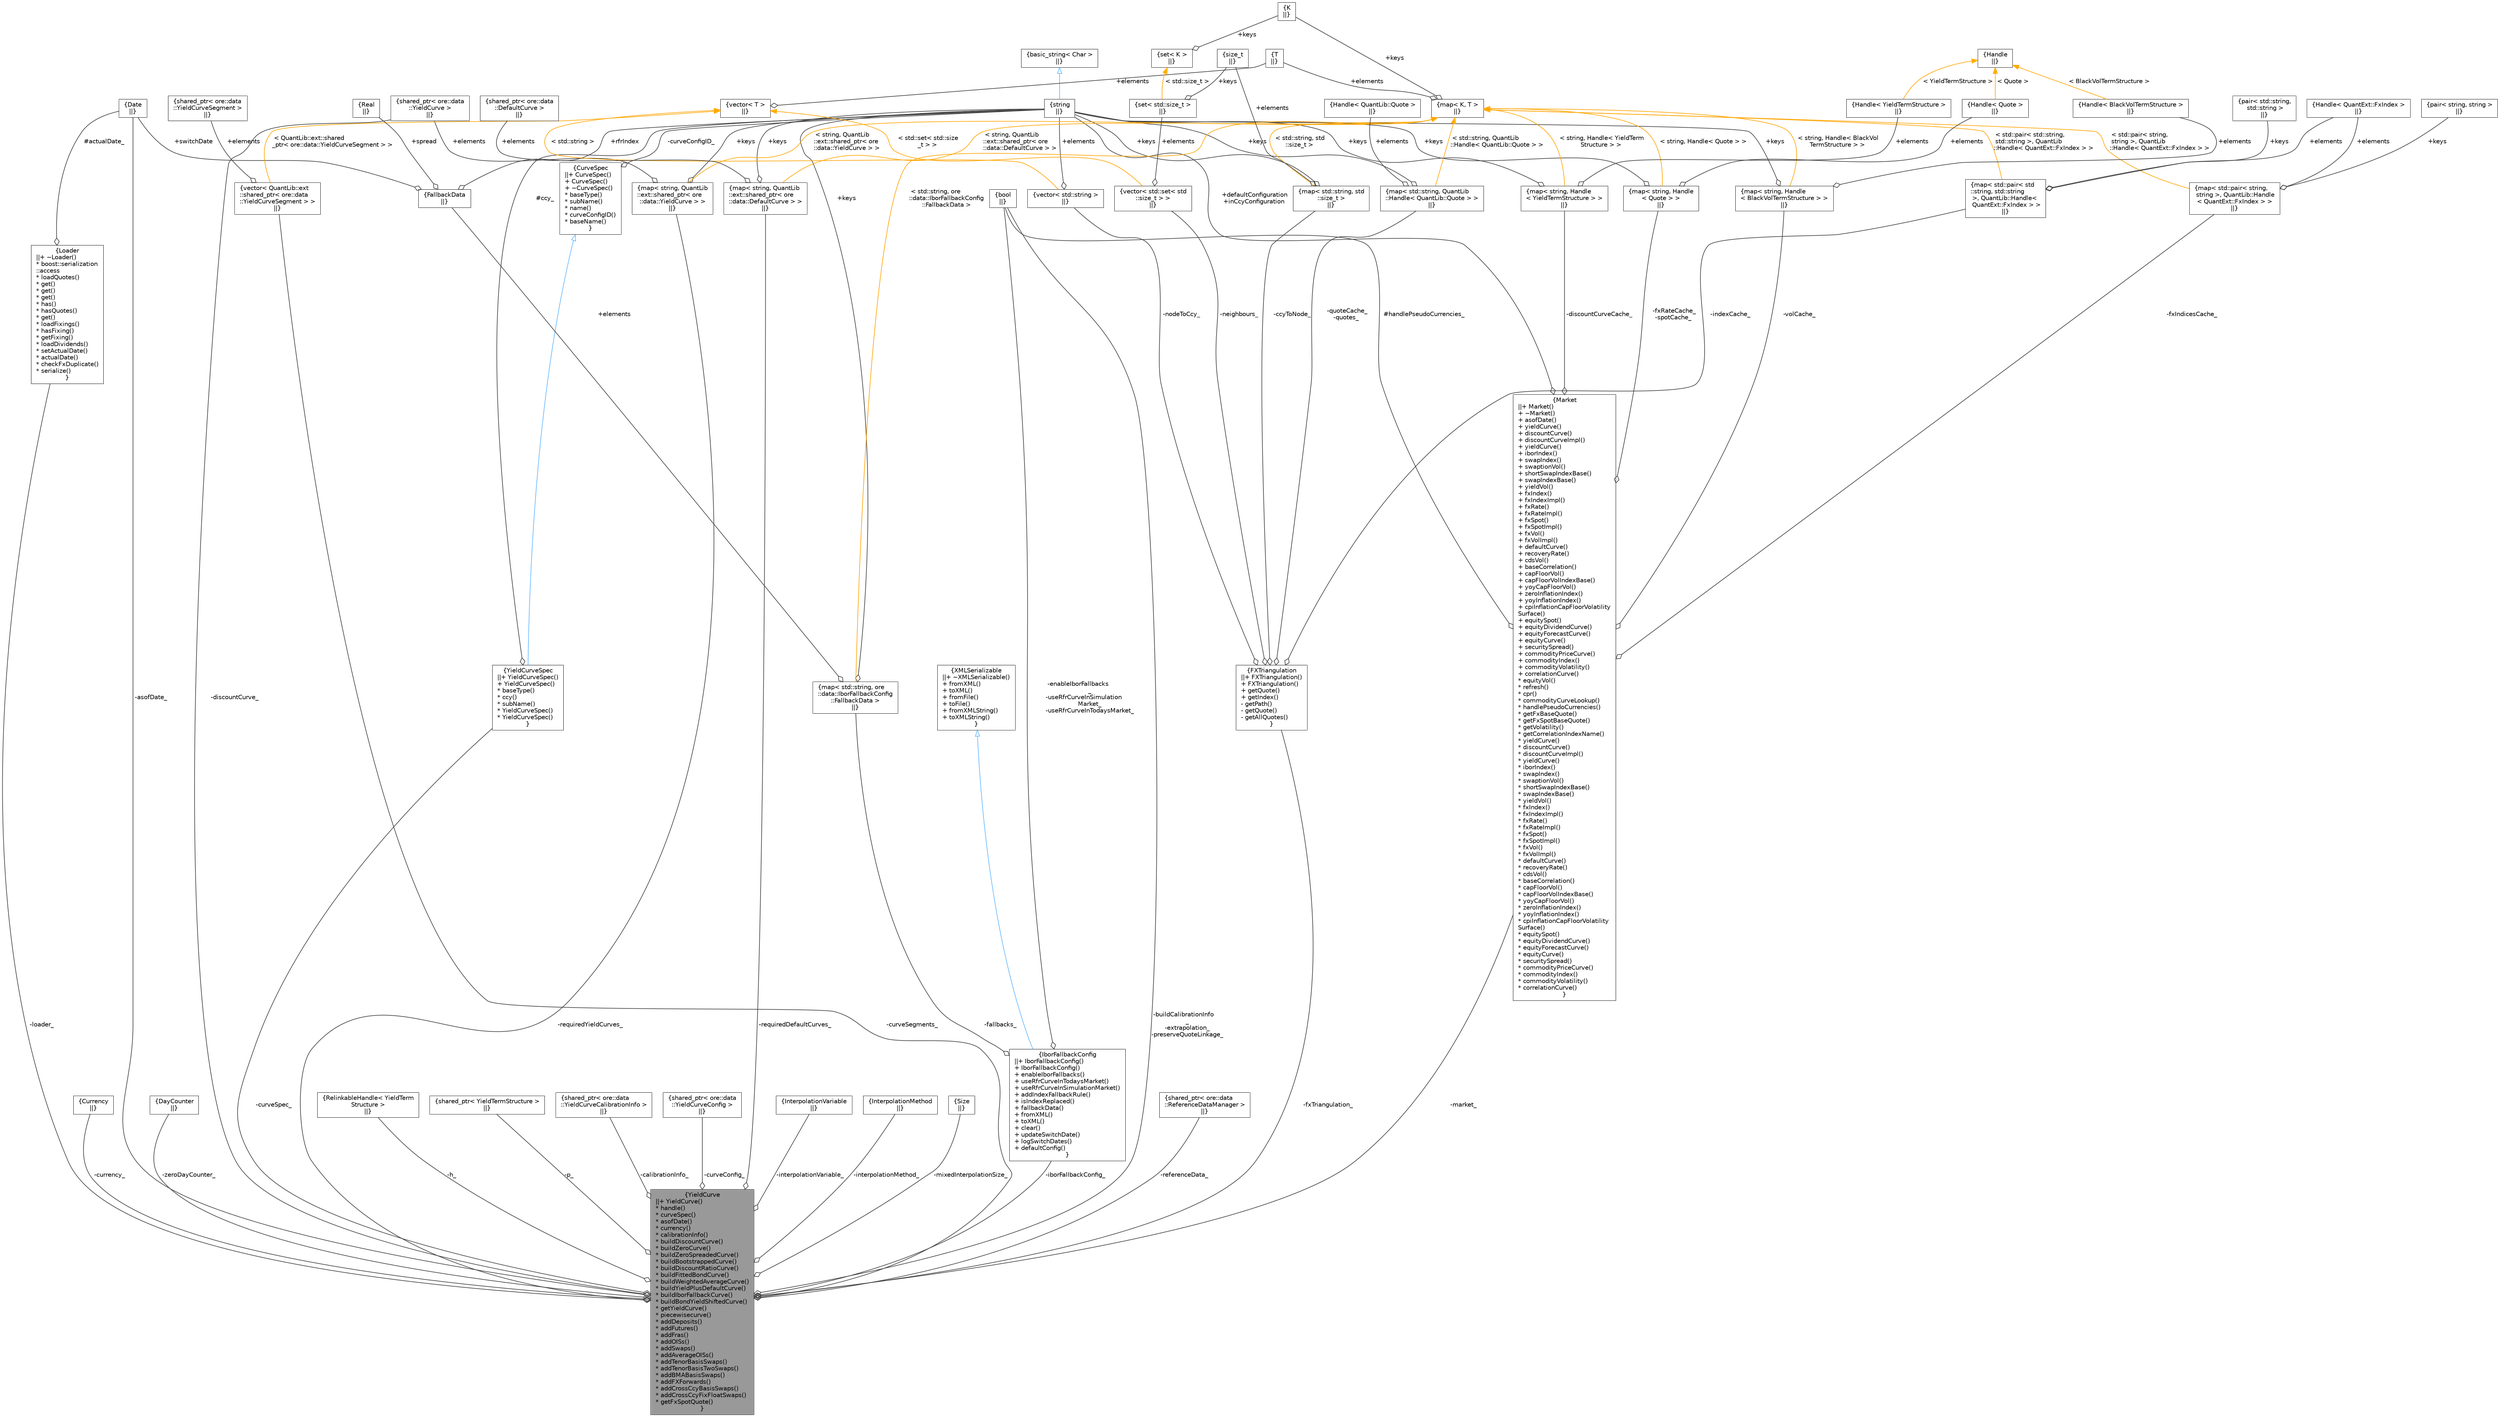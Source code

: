 digraph "YieldCurve"
{
 // INTERACTIVE_SVG=YES
 // LATEX_PDF_SIZE
  bgcolor="transparent";
  edge [fontname=Helvetica,fontsize=10,labelfontname=Helvetica,labelfontsize=10];
  node [fontname=Helvetica,fontsize=10,shape=box,height=0.2,width=0.4];
  Node1 [label="{YieldCurve\n||+ YieldCurve()\l* handle()\l* curveSpec()\l* asofDate()\l* currency()\l* calibrationInfo()\l* buildDiscountCurve()\l* buildZeroCurve()\l* buildZeroSpreadedCurve()\l* buildBootstrappedCurve()\l* buildDiscountRatioCurve()\l* buildFittedBondCurve()\l* buildWeightedAverageCurve()\l* buildYieldPlusDefaultCurve()\l* buildIborFallbackCurve()\l* buildBondYieldShiftedCurve()\l* getYieldCurve()\l* piecewisecurve()\l* addDeposits()\l* addFutures()\l* addFras()\l* addOISs()\l* addSwaps()\l* addAverageOISs()\l* addTenorBasisSwaps()\l* addTenorBasisTwoSwaps()\l* addBMABasisSwaps()\l* addFXForwards()\l* addCrossCcyBasisSwaps()\l* addCrossCcyFixFloatSwaps()\l* getFxSpotQuote()\l}",height=0.2,width=0.4,color="gray40", fillcolor="grey60", style="filled", fontcolor="black",tooltip="Wrapper class for building yield term structures."];
  Node2 -> Node1 [color="grey25",style="solid",label=" -asofDate_" ,arrowhead="odiamond"];
  Node2 [label="{Date\n||}",height=0.2,width=0.4,color="gray40", fillcolor="white", style="filled",tooltip=" "];
  Node3 -> Node1 [color="grey25",style="solid",label=" -currency_" ,arrowhead="odiamond"];
  Node3 [label="{Currency\n||}",height=0.2,width=0.4,color="gray40", fillcolor="white", style="filled",tooltip=" "];
  Node4 -> Node1 [color="grey25",style="solid",label=" -curveSpec_" ,arrowhead="odiamond"];
  Node4 [label="{YieldCurveSpec\n||+ YieldCurveSpec()\l+ YieldCurveSpec()\l* baseType()\l* ccy()\l* subName()\l* YieldCurveSpec()\l* YieldCurveSpec()\l}",height=0.2,width=0.4,color="gray40", fillcolor="white", style="filled",URL="$classore_1_1data_1_1_yield_curve_spec.html",tooltip="Yield curve description."];
  Node5 -> Node4 [dir="back",color="steelblue1",style="solid",arrowtail="onormal"];
  Node5 [label="{CurveSpec\n||+ CurveSpec()\l+ CurveSpec()\l+ ~CurveSpec()\l* baseType()\l* subName()\l* name()\l* curveConfigID()\l* baseName()\l}",height=0.2,width=0.4,color="gray40", fillcolor="white", style="filled",URL="$classore_1_1data_1_1_curve_spec.html",tooltip="Curve Specification."];
  Node6 -> Node5 [color="grey25",style="solid",label=" -curveConfigID_" ,arrowhead="odiamond"];
  Node6 [label="{string\n||}",height=0.2,width=0.4,color="gray40", fillcolor="white", style="filled",tooltip=" "];
  Node7 -> Node6 [dir="back",color="steelblue1",style="solid",arrowtail="onormal"];
  Node7 [label="{basic_string\< Char \>\n||}",height=0.2,width=0.4,color="gray40", fillcolor="white", style="filled",tooltip=" "];
  Node6 -> Node4 [color="grey25",style="solid",label=" #ccy_" ,arrowhead="odiamond"];
  Node8 -> Node1 [color="grey25",style="solid",label=" -zeroDayCounter_" ,arrowhead="odiamond"];
  Node8 [label="{DayCounter\n||}",height=0.2,width=0.4,color="gray40", fillcolor="white", style="filled",tooltip=" "];
  Node9 -> Node1 [color="grey25",style="solid",label=" -buildCalibrationInfo\l_\n-extrapolation_\n-preserveQuoteLinkage_" ,arrowhead="odiamond"];
  Node9 [label="{bool\n||}",height=0.2,width=0.4,color="gray40", fillcolor="white", style="filled",URL="$classbool.html",tooltip=" "];
  Node10 -> Node1 [color="grey25",style="solid",label=" -discountCurve_" ,arrowhead="odiamond"];
  Node10 [label="{shared_ptr\< ore::data\l::YieldCurve \>\n||}",height=0.2,width=0.4,color="gray40", fillcolor="white", style="filled",tooltip=" "];
  Node11 -> Node1 [color="grey25",style="solid",label=" -loader_" ,arrowhead="odiamond"];
  Node11 [label="{Loader\n||+ ~Loader()\l* boost::serialization\l::access\l* loadQuotes()\l* get()\l* get()\l* get()\l* has()\l* hasQuotes()\l* get()\l* loadFixings()\l* hasFixing()\l* getFixing()\l* loadDividends()\l* setActualDate()\l* actualDate()\l* checkFxDuplicate()\l* serialize()\l}",height=0.2,width=0.4,color="gray40", fillcolor="white", style="filled",URL="$classore_1_1data_1_1_loader.html",tooltip="Market data loader base class."];
  Node2 -> Node11 [color="grey25",style="solid",label=" #actualDate_" ,arrowhead="odiamond"];
  Node12 -> Node1 [color="grey25",style="solid",label=" -h_" ,arrowhead="odiamond"];
  Node12 [label="{RelinkableHandle\< YieldTerm\lStructure \>\n||}",height=0.2,width=0.4,color="gray40", fillcolor="white", style="filled",tooltip=" "];
  Node13 -> Node1 [color="grey25",style="solid",label=" -p_" ,arrowhead="odiamond"];
  Node13 [label="{shared_ptr\< YieldTermStructure \>\n||}",height=0.2,width=0.4,color="gray40", fillcolor="white", style="filled",tooltip=" "];
  Node14 -> Node1 [color="grey25",style="solid",label=" -calibrationInfo_" ,arrowhead="odiamond"];
  Node14 [label="{shared_ptr\< ore::data\l::YieldCurveCalibrationInfo \>\n||}",height=0.2,width=0.4,color="gray40", fillcolor="white", style="filled",tooltip=" "];
  Node15 -> Node1 [color="grey25",style="solid",label=" -curveConfig_" ,arrowhead="odiamond"];
  Node15 [label="{shared_ptr\< ore::data\l::YieldCurveConfig \>\n||}",height=0.2,width=0.4,color="gray40", fillcolor="white", style="filled",tooltip=" "];
  Node16 -> Node1 [color="grey25",style="solid",label=" -curveSegments_" ,arrowhead="odiamond"];
  Node16 [label="{vector\< QuantLib::ext\l::shared_ptr\< ore::data\l::YieldCurveSegment \> \>\n||}",height=0.2,width=0.4,color="gray40", fillcolor="white", style="filled",tooltip=" "];
  Node17 -> Node16 [color="grey25",style="solid",label=" +elements" ,arrowhead="odiamond"];
  Node17 [label="{shared_ptr\< ore::data\l::YieldCurveSegment \>\n||}",height=0.2,width=0.4,color="gray40", fillcolor="white", style="filled",tooltip=" "];
  Node18 -> Node16 [dir="back",color="orange",style="solid",label=" \< QuantLib::ext::shared\l_ptr\< ore::data::YieldCurveSegment \> \>" ];
  Node18 [label="{vector\< T \>\n||}",height=0.2,width=0.4,color="gray40", fillcolor="white", style="filled",tooltip=" "];
  Node19 -> Node18 [color="grey25",style="solid",label=" +elements" ,arrowhead="odiamond"];
  Node19 [label="{T\n||}",height=0.2,width=0.4,color="gray40", fillcolor="white", style="filled",tooltip=" "];
  Node20 -> Node1 [color="grey25",style="solid",label=" -interpolationVariable_" ,arrowhead="odiamond"];
  Node20 [label="{InterpolationVariable\n||}",height=0.2,width=0.4,color="gray40", fillcolor="white", style="filled",tooltip=" "];
  Node21 -> Node1 [color="grey25",style="solid",label=" -interpolationMethod_" ,arrowhead="odiamond"];
  Node21 [label="{InterpolationMethod\n||}",height=0.2,width=0.4,color="gray40", fillcolor="white", style="filled",tooltip=" "];
  Node22 -> Node1 [color="grey25",style="solid",label=" -mixedInterpolationSize_" ,arrowhead="odiamond"];
  Node22 [label="{Size\n||}",height=0.2,width=0.4,color="gray40", fillcolor="white", style="filled",tooltip=" "];
  Node23 -> Node1 [color="grey25",style="solid",label=" -requiredYieldCurves_" ,arrowhead="odiamond"];
  Node23 [label="{map\< string, QuantLib\l::ext::shared_ptr\< ore\l::data::YieldCurve \> \>\n||}",height=0.2,width=0.4,color="gray40", fillcolor="white", style="filled",tooltip=" "];
  Node6 -> Node23 [color="grey25",style="solid",label=" +keys" ,arrowhead="odiamond"];
  Node10 -> Node23 [color="grey25",style="solid",label=" +elements" ,arrowhead="odiamond"];
  Node24 -> Node23 [dir="back",color="orange",style="solid",label=" \< string, QuantLib\l::ext::shared_ptr\< ore\l::data::YieldCurve \> \>" ];
  Node24 [label="{map\< K, T \>\n||}",height=0.2,width=0.4,color="gray40", fillcolor="white", style="filled",tooltip=" "];
  Node25 -> Node24 [color="grey25",style="solid",label=" +keys" ,arrowhead="odiamond"];
  Node25 [label="{K\n||}",height=0.2,width=0.4,color="gray40", fillcolor="white", style="filled",tooltip=" "];
  Node19 -> Node24 [color="grey25",style="solid",label=" +elements" ,arrowhead="odiamond"];
  Node26 -> Node1 [color="grey25",style="solid",label=" -requiredDefaultCurves_" ,arrowhead="odiamond"];
  Node26 [label="{map\< string, QuantLib\l::ext::shared_ptr\< ore\l::data::DefaultCurve \> \>\n||}",height=0.2,width=0.4,color="gray40", fillcolor="white", style="filled",tooltip=" "];
  Node6 -> Node26 [color="grey25",style="solid",label=" +keys" ,arrowhead="odiamond"];
  Node27 -> Node26 [color="grey25",style="solid",label=" +elements" ,arrowhead="odiamond"];
  Node27 [label="{shared_ptr\< ore::data\l::DefaultCurve \>\n||}",height=0.2,width=0.4,color="gray40", fillcolor="white", style="filled",tooltip=" "];
  Node24 -> Node26 [dir="back",color="orange",style="solid",label=" \< string, QuantLib\l::ext::shared_ptr\< ore\l::data::DefaultCurve \> \>" ];
  Node28 -> Node1 [color="grey25",style="solid",label=" -fxTriangulation_" ,arrowhead="odiamond"];
  Node28 [label="{FXTriangulation\n||+ FXTriangulation()\l+ FXTriangulation()\l+ getQuote()\l+ getIndex()\l- getPath()\l- getQuote()\l- getAllQuotes()\l}",height=0.2,width=0.4,color="gray40", fillcolor="white", style="filled",URL="$classore_1_1data_1_1_f_x_triangulation.html",tooltip=" "];
  Node29 -> Node28 [color="grey25",style="solid",label=" -quoteCache_\n-quotes_" ,arrowhead="odiamond"];
  Node29 [label="{map\< std::string, QuantLib\l::Handle\< QuantLib::Quote \> \>\n||}",height=0.2,width=0.4,color="gray40", fillcolor="white", style="filled",tooltip=" "];
  Node6 -> Node29 [color="grey25",style="solid",label=" +keys" ,arrowhead="odiamond"];
  Node30 -> Node29 [color="grey25",style="solid",label=" +elements" ,arrowhead="odiamond"];
  Node30 [label="{Handle\< QuantLib::Quote \>\n||}",height=0.2,width=0.4,color="gray40", fillcolor="white", style="filled",tooltip=" "];
  Node24 -> Node29 [dir="back",color="orange",style="solid",label=" \< std::string, QuantLib\l::Handle\< QuantLib::Quote \> \>" ];
  Node31 -> Node28 [color="grey25",style="solid",label=" -indexCache_" ,arrowhead="odiamond"];
  Node31 [label="{map\< std::pair\< std\l::string, std::string\l \>, QuantLib::Handle\<\l QuantExt::FxIndex \> \>\n||}",height=0.2,width=0.4,color="gray40", fillcolor="white", style="filled",tooltip=" "];
  Node32 -> Node31 [color="grey25",style="solid",label=" +keys" ,arrowhead="odiamond"];
  Node32 [label="{pair\< std::string,\l std::string \>\n||}",height=0.2,width=0.4,color="gray40", fillcolor="white", style="filled",tooltip=" "];
  Node33 -> Node31 [color="grey25",style="solid",label=" +elements" ,arrowhead="odiamond"];
  Node33 [label="{Handle\< QuantExt::FxIndex \>\n||}",height=0.2,width=0.4,color="gray40", fillcolor="white", style="filled",tooltip=" "];
  Node24 -> Node31 [dir="back",color="orange",style="solid",label=" \< std::pair\< std::string,\l std::string \>, QuantLib\l::Handle\< QuantExt::FxIndex \> \>" ];
  Node34 -> Node28 [color="grey25",style="solid",label=" -nodeToCcy_" ,arrowhead="odiamond"];
  Node34 [label="{vector\< std::string \>\n||}",height=0.2,width=0.4,color="gray40", fillcolor="white", style="filled",tooltip=" "];
  Node6 -> Node34 [color="grey25",style="solid",label=" +elements" ,arrowhead="odiamond"];
  Node18 -> Node34 [dir="back",color="orange",style="solid",label=" \< std::string \>" ];
  Node35 -> Node28 [color="grey25",style="solid",label=" -ccyToNode_" ,arrowhead="odiamond"];
  Node35 [label="{map\< std::string, std\l::size_t \>\n||}",height=0.2,width=0.4,color="gray40", fillcolor="white", style="filled",tooltip=" "];
  Node6 -> Node35 [color="grey25",style="solid",label=" +keys" ,arrowhead="odiamond"];
  Node36 -> Node35 [color="grey25",style="solid",label=" +elements" ,arrowhead="odiamond"];
  Node36 [label="{size_t\n||}",height=0.2,width=0.4,color="gray40", fillcolor="white", style="filled",tooltip=" "];
  Node24 -> Node35 [dir="back",color="orange",style="solid",label=" \< std::string, std\l::size_t \>" ];
  Node37 -> Node28 [color="grey25",style="solid",label=" -neighbours_" ,arrowhead="odiamond"];
  Node37 [label="{vector\< std::set\< std\l::size_t \> \>\n||}",height=0.2,width=0.4,color="gray40", fillcolor="white", style="filled",tooltip=" "];
  Node38 -> Node37 [color="grey25",style="solid",label=" +elements" ,arrowhead="odiamond"];
  Node38 [label="{set\< std::size_t \>\n||}",height=0.2,width=0.4,color="gray40", fillcolor="white", style="filled",tooltip=" "];
  Node36 -> Node38 [color="grey25",style="solid",label=" +keys" ,arrowhead="odiamond"];
  Node39 -> Node38 [dir="back",color="orange",style="solid",label=" \< std::size_t \>" ];
  Node39 [label="{set\< K \>\n||}",height=0.2,width=0.4,color="gray40", fillcolor="white", style="filled",tooltip=" "];
  Node25 -> Node39 [color="grey25",style="solid",label=" +keys" ,arrowhead="odiamond"];
  Node18 -> Node37 [dir="back",color="orange",style="solid",label=" \< std::set\< std::size\l_t \> \>" ];
  Node40 -> Node1 [color="grey25",style="solid",label=" -referenceData_" ,arrowhead="odiamond"];
  Node40 [label="{shared_ptr\< ore::data\l::ReferenceDataManager \>\n||}",height=0.2,width=0.4,color="gray40", fillcolor="white", style="filled",tooltip=" "];
  Node41 -> Node1 [color="grey25",style="solid",label=" -iborFallbackConfig_" ,arrowhead="odiamond"];
  Node41 [label="{IborFallbackConfig\n||+ IborFallbackConfig()\l+ IborFallbackConfig()\l+ enableIborFallbacks()\l+ useRfrCurveInTodaysMarket()\l+ useRfrCurveInSimulationMarket()\l+ addIndexFallbackRule()\l+ isIndexReplaced()\l+ fallbackData()\l+ fromXML()\l+ toXML()\l+ clear()\l+ updateSwitchDate()\l+ logSwitchDates()\l+ defaultConfig()\l}",height=0.2,width=0.4,color="gray40", fillcolor="white", style="filled",URL="$classore_1_1data_1_1_ibor_fallback_config.html",tooltip=" "];
  Node42 -> Node41 [dir="back",color="steelblue1",style="solid",arrowtail="onormal"];
  Node42 [label="{XMLSerializable\n||+ ~XMLSerializable()\l+ fromXML()\l+ toXML()\l+ fromFile()\l+ toFile()\l+ fromXMLString()\l+ toXMLString()\l}",height=0.2,width=0.4,color="gray40", fillcolor="white", style="filled",URL="$classore_1_1data_1_1_x_m_l_serializable.html",tooltip="Base class for all serializable classes."];
  Node9 -> Node41 [color="grey25",style="solid",label=" -enableIborFallbacks\l_\n-useRfrCurveInSimulation\lMarket_\n-useRfrCurveInTodaysMarket_" ,arrowhead="odiamond"];
  Node43 -> Node41 [color="grey25",style="solid",label=" -fallbacks_" ,arrowhead="odiamond"];
  Node43 [label="{map\< std::string, ore\l::data::IborFallbackConfig\l::FallbackData \>\n||}",height=0.2,width=0.4,color="gray40", fillcolor="white", style="filled",tooltip=" "];
  Node6 -> Node43 [color="grey25",style="solid",label=" +keys" ,arrowhead="odiamond"];
  Node44 -> Node43 [color="grey25",style="solid",label=" +elements" ,arrowhead="odiamond"];
  Node44 [label="{FallbackData\n||}",height=0.2,width=0.4,color="gray40", fillcolor="white", style="filled",URL="$structore_1_1data_1_1_ibor_fallback_config_1_1_fallback_data.html",tooltip=" "];
  Node6 -> Node44 [color="grey25",style="solid",label=" +rfrIndex" ,arrowhead="odiamond"];
  Node45 -> Node44 [color="grey25",style="solid",label=" +spread" ,arrowhead="odiamond"];
  Node45 [label="{Real\n||}",height=0.2,width=0.4,color="gray40", fillcolor="white", style="filled",tooltip=" "];
  Node2 -> Node44 [color="grey25",style="solid",label=" +switchDate" ,arrowhead="odiamond"];
  Node24 -> Node43 [dir="back",color="orange",style="solid",label=" \< std::string, ore\l::data::IborFallbackConfig\l::FallbackData \>" ];
  Node46 -> Node1 [color="grey25",style="solid",label=" -market_" ,arrowhead="odiamond"];
  Node46 [label="{Market\n||+ Market()\l+ ~Market()\l+ asofDate()\l+ yieldCurve()\l+ discountCurve()\l+ discountCurveImpl()\l+ yieldCurve()\l+ iborIndex()\l+ swapIndex()\l+ swaptionVol()\l+ shortSwapIndexBase()\l+ swapIndexBase()\l+ yieldVol()\l+ fxIndex()\l+ fxIndexImpl()\l+ fxRate()\l+ fxRateImpl()\l+ fxSpot()\l+ fxSpotImpl()\l+ fxVol()\l+ fxVolImpl()\l+ defaultCurve()\l+ recoveryRate()\l+ cdsVol()\l+ baseCorrelation()\l+ capFloorVol()\l+ capFloorVolIndexBase()\l+ yoyCapFloorVol()\l+ zeroInflationIndex()\l+ yoyInflationIndex()\l+ cpiInflationCapFloorVolatility\lSurface()\l+ equitySpot()\l+ equityDividendCurve()\l+ equityForecastCurve()\l+ equityCurve()\l+ securitySpread()\l+ commodityPriceCurve()\l+ commodityIndex()\l+ commodityVolatility()\l+ correlationCurve()\l* equityVol()\l* refresh()\l* cpr()\l* commodityCurveLookup()\l* handlePseudoCurrencies()\l* getFxBaseQuote()\l* getFxSpotBaseQuote()\l* getVolatility()\l* getCorrelationIndexName()\l* yieldCurve()\l* discountCurve()\l* discountCurveImpl()\l* yieldCurve()\l* iborIndex()\l* swapIndex()\l* swaptionVol()\l* shortSwapIndexBase()\l* swapIndexBase()\l* yieldVol()\l* fxIndex()\l* fxIndexImpl()\l* fxRate()\l* fxRateImpl()\l* fxSpot()\l* fxSpotImpl()\l* fxVol()\l* fxVolImpl()\l* defaultCurve()\l* recoveryRate()\l* cdsVol()\l* baseCorrelation()\l* capFloorVol()\l* capFloorVolIndexBase()\l* yoyCapFloorVol()\l* zeroInflationIndex()\l* yoyInflationIndex()\l* cpiInflationCapFloorVolatility\lSurface()\l* equitySpot()\l* equityDividendCurve()\l* equityForecastCurve()\l* equityCurve()\l* securitySpread()\l* commodityPriceCurve()\l* commodityIndex()\l* commodityVolatility()\l* correlationCurve()\l}",height=0.2,width=0.4,color="gray40", fillcolor="white", style="filled",URL="$classore_1_1data_1_1_market.html",tooltip="Market."];
  Node6 -> Node46 [color="grey25",style="solid",label=" +defaultConfiguration\n+inCcyConfiguration" ,arrowhead="odiamond"];
  Node9 -> Node46 [color="grey25",style="solid",label=" #handlePseudoCurrencies_" ,arrowhead="odiamond"];
  Node47 -> Node46 [color="grey25",style="solid",label=" -fxRateCache_\n-spotCache_" ,arrowhead="odiamond"];
  Node47 [label="{map\< string, Handle\l\< Quote \> \>\n||}",height=0.2,width=0.4,color="gray40", fillcolor="white", style="filled",tooltip=" "];
  Node6 -> Node47 [color="grey25",style="solid",label=" +keys" ,arrowhead="odiamond"];
  Node48 -> Node47 [color="grey25",style="solid",label=" +elements" ,arrowhead="odiamond"];
  Node48 [label="{Handle\< Quote \>\n||}",height=0.2,width=0.4,color="gray40", fillcolor="white", style="filled",tooltip=" "];
  Node49 -> Node48 [dir="back",color="orange",style="solid",label=" \< Quote \>" ];
  Node49 [label="{Handle\n||}",height=0.2,width=0.4,color="gray40", fillcolor="white", style="filled",tooltip=" "];
  Node24 -> Node47 [dir="back",color="orange",style="solid",label=" \< string, Handle\< Quote \> \>" ];
  Node50 -> Node46 [color="grey25",style="solid",label=" -volCache_" ,arrowhead="odiamond"];
  Node50 [label="{map\< string, Handle\l\< BlackVolTermStructure \> \>\n||}",height=0.2,width=0.4,color="gray40", fillcolor="white", style="filled",tooltip=" "];
  Node6 -> Node50 [color="grey25",style="solid",label=" +keys" ,arrowhead="odiamond"];
  Node51 -> Node50 [color="grey25",style="solid",label=" +elements" ,arrowhead="odiamond"];
  Node51 [label="{Handle\< BlackVolTermStructure \>\n||}",height=0.2,width=0.4,color="gray40", fillcolor="white", style="filled",tooltip=" "];
  Node49 -> Node51 [dir="back",color="orange",style="solid",label=" \< BlackVolTermStructure \>" ];
  Node24 -> Node50 [dir="back",color="orange",style="solid",label=" \< string, Handle\< BlackVol\lTermStructure \> \>" ];
  Node52 -> Node46 [color="grey25",style="solid",label=" -discountCurveCache_" ,arrowhead="odiamond"];
  Node52 [label="{map\< string, Handle\l\< YieldTermStructure \> \>\n||}",height=0.2,width=0.4,color="gray40", fillcolor="white", style="filled",tooltip=" "];
  Node6 -> Node52 [color="grey25",style="solid",label=" +keys" ,arrowhead="odiamond"];
  Node53 -> Node52 [color="grey25",style="solid",label=" +elements" ,arrowhead="odiamond"];
  Node53 [label="{Handle\< YieldTermStructure \>\n||}",height=0.2,width=0.4,color="gray40", fillcolor="white", style="filled",tooltip=" "];
  Node49 -> Node53 [dir="back",color="orange",style="solid",label=" \< YieldTermStructure \>" ];
  Node24 -> Node52 [dir="back",color="orange",style="solid",label=" \< string, Handle\< YieldTerm\lStructure \> \>" ];
  Node54 -> Node46 [color="grey25",style="solid",label=" -fxIndicesCache_" ,arrowhead="odiamond"];
  Node54 [label="{map\< std::pair\< string,\l string \>, QuantLib::Handle\l\< QuantExt::FxIndex \> \>\n||}",height=0.2,width=0.4,color="gray40", fillcolor="white", style="filled",tooltip=" "];
  Node55 -> Node54 [color="grey25",style="solid",label=" +keys" ,arrowhead="odiamond"];
  Node55 [label="{pair\< string, string \>\n||}",height=0.2,width=0.4,color="gray40", fillcolor="white", style="filled",tooltip=" "];
  Node33 -> Node54 [color="grey25",style="solid",label=" +elements" ,arrowhead="odiamond"];
  Node24 -> Node54 [dir="back",color="orange",style="solid",label=" \< std::pair\< string,\l string \>, QuantLib\l::Handle\< QuantExt::FxIndex \> \>" ];
}
